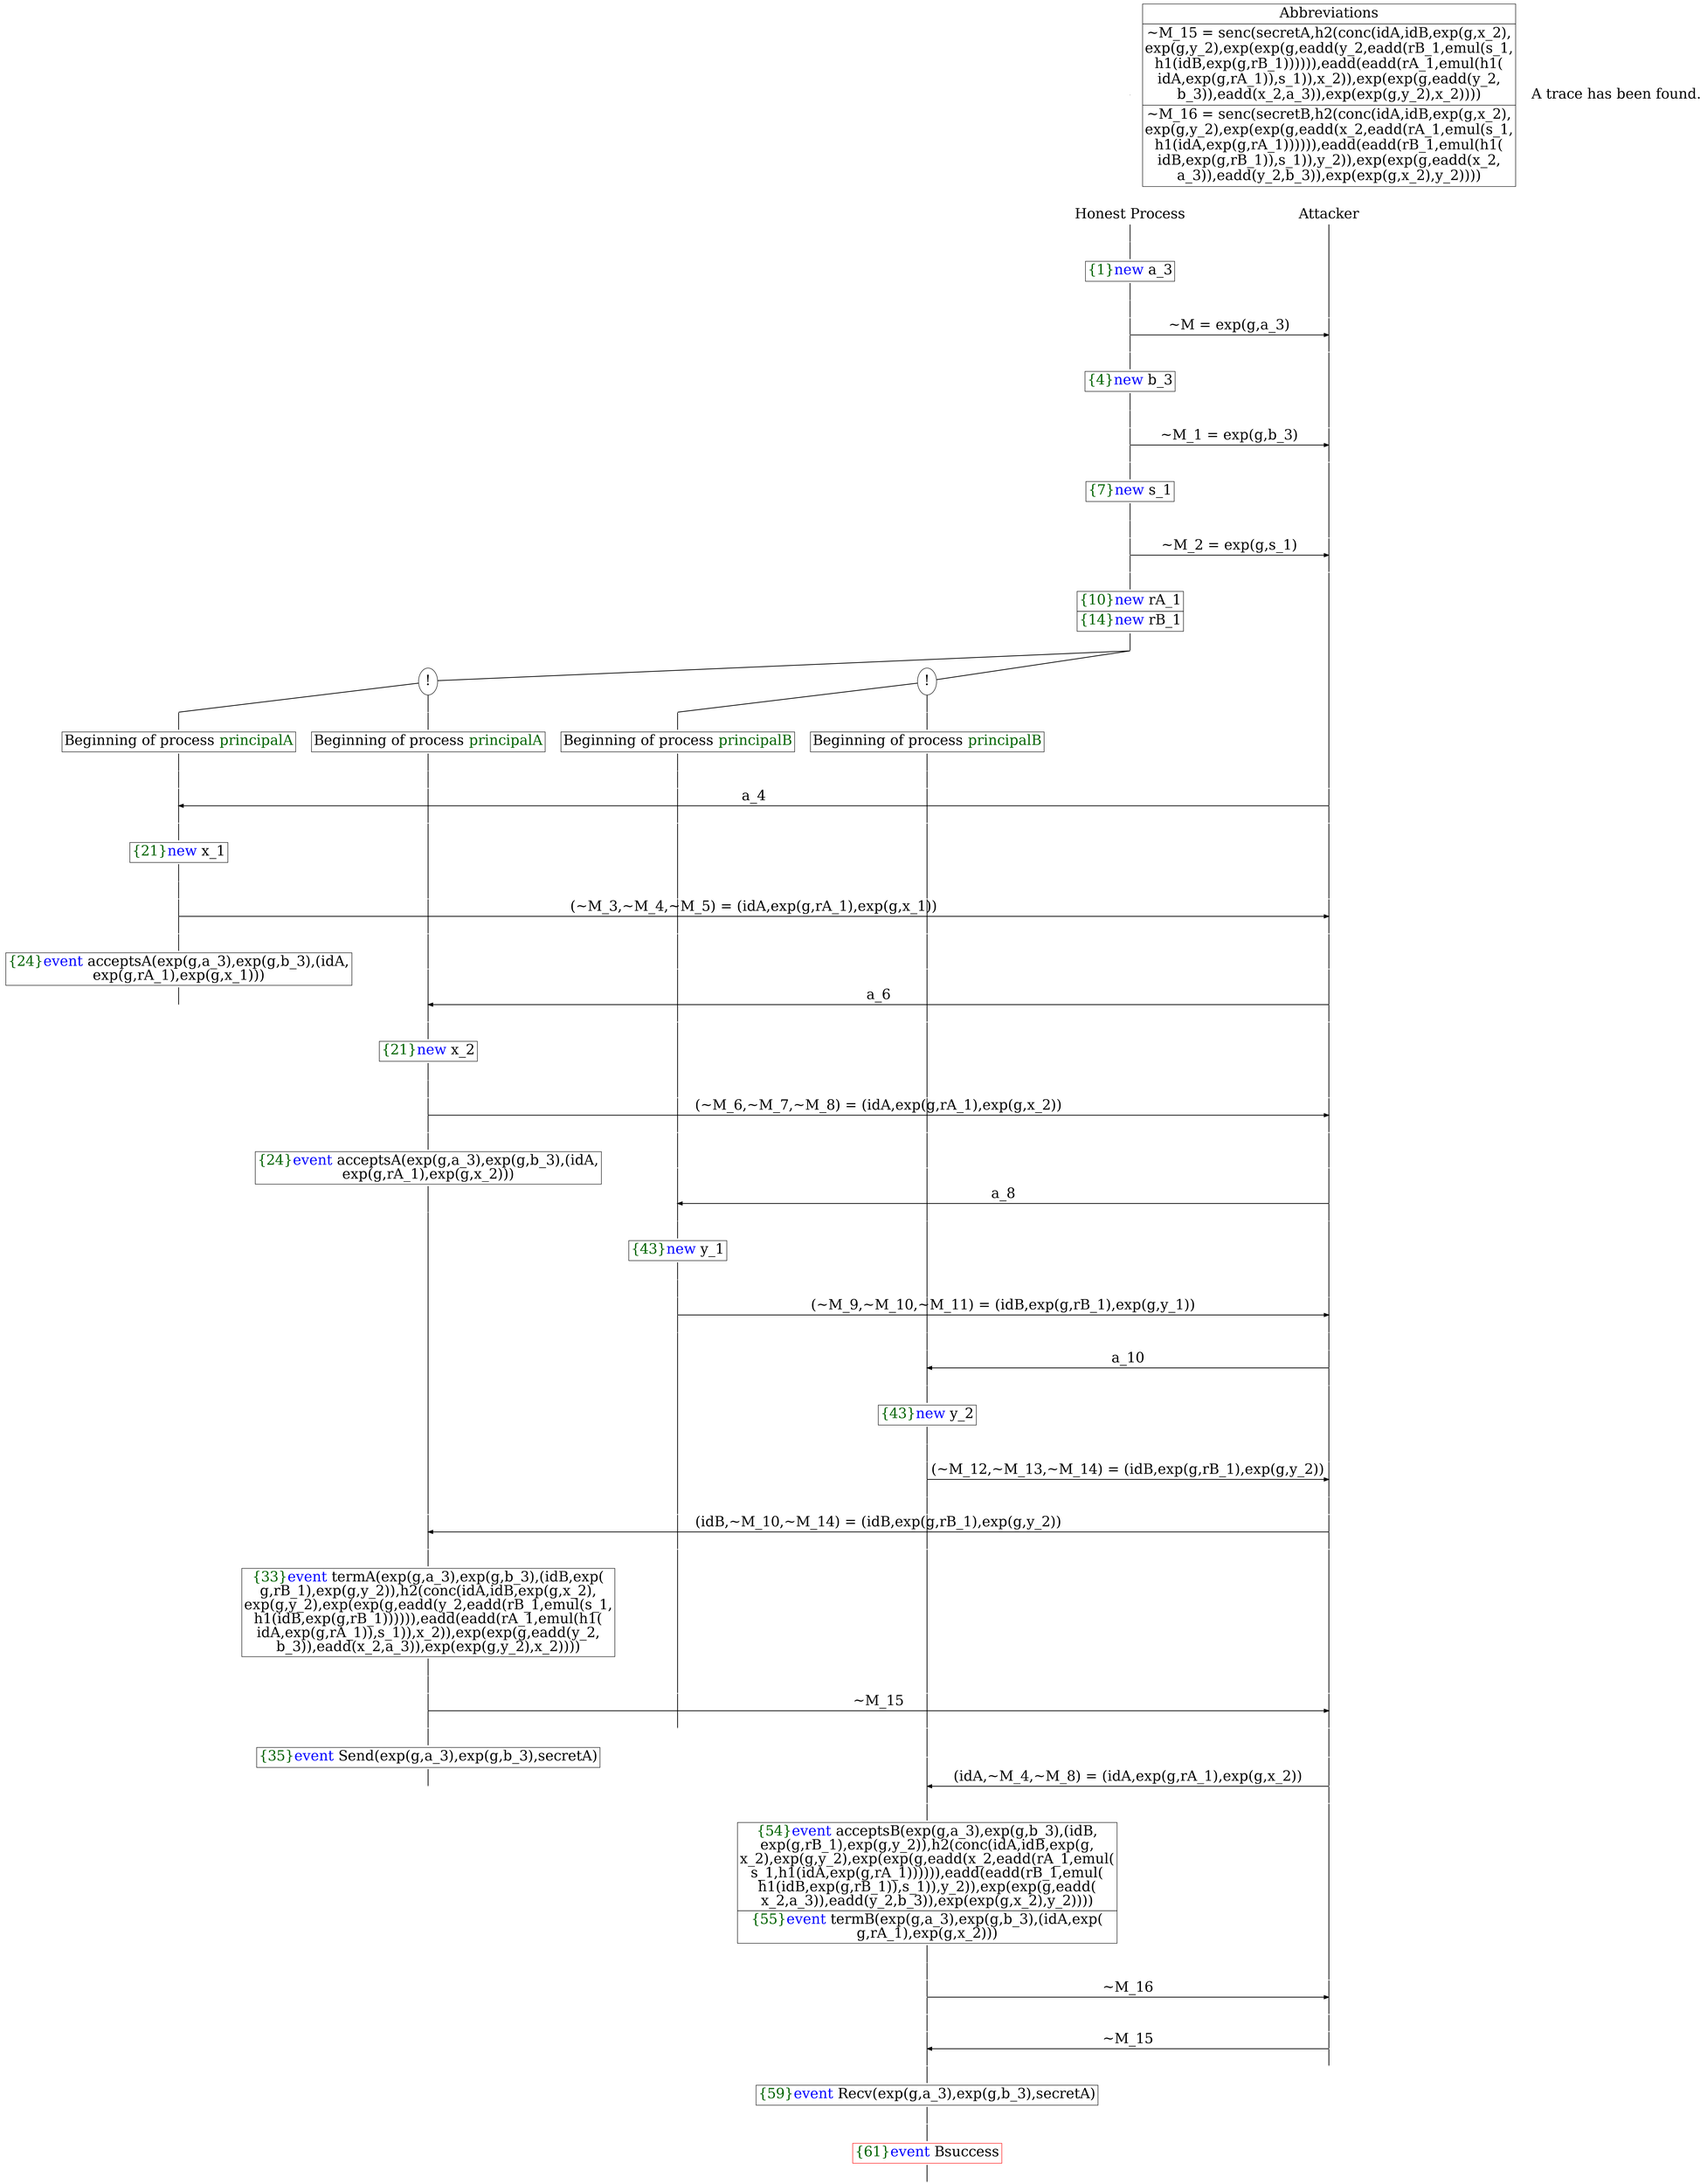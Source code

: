 digraph {
graph [ordering = out]
edge [arrowhead = none, penwidth = 1.6, fontsize = 30]
node [shape = point, width = 0, height = 0, fontsize = 30]
Trace<br/>
[label = <A trace has been found.<br/>
>, shape = plaintext]
P0__0 [label = "Honest Process", shape = plaintext]
P__0 [label = "Attacker", shape = plaintext]
Trace -> P0__0 [label = "", style = invisible, weight = 100]{rank = same; P0__0 P__0}
P0__0 -> P0__1 [label = <>, weight = 100]
P0__1 -> P0__2 [label = <>, weight = 100]
P0__2 [shape = plaintext, label = <<TABLE BORDER="0" CELLBORDER="1" CELLSPACING="0" CELLPADDING="4"> <TR><TD><FONT COLOR="darkgreen">{1}</FONT><FONT COLOR="blue">new </FONT>a_3</TD></TR></TABLE>>]
P0__2 -> P0__3 [label = <>, weight = 100]
P0__3 -> P0__4 [label = <>, weight = 100]
P__0 -> P__1 [label = <>, weight = 100]
{rank = same; P__1 P0__4}
P0__4 -> P0__5 [label = <>, weight = 100]
P__1 -> P__2 [label = <>, weight = 100]
{rank = same; P__2 P0__5}
P0__5 -> P__2 [label = <~M = exp(g,a_3)>, arrowhead = normal]
P0__5 -> P0__6 [label = <>, weight = 100]
P__2 -> P__3 [label = <>, weight = 100]
{rank = same; P__3 P0__6}
P0__6 -> P0__7 [label = <>, weight = 100]
P0__7 [shape = plaintext, label = <<TABLE BORDER="0" CELLBORDER="1" CELLSPACING="0" CELLPADDING="4"> <TR><TD><FONT COLOR="darkgreen">{4}</FONT><FONT COLOR="blue">new </FONT>b_3</TD></TR></TABLE>>]
P0__7 -> P0__8 [label = <>, weight = 100]
P0__8 -> P0__9 [label = <>, weight = 100]
P__3 -> P__4 [label = <>, weight = 100]
{rank = same; P__4 P0__9}
P0__9 -> P0__10 [label = <>, weight = 100]
P__4 -> P__5 [label = <>, weight = 100]
{rank = same; P__5 P0__10}
P0__10 -> P__5 [label = <~M_1 = exp(g,b_3)>, arrowhead = normal]
P0__10 -> P0__11 [label = <>, weight = 100]
P__5 -> P__6 [label = <>, weight = 100]
{rank = same; P__6 P0__11}
P0__11 -> P0__12 [label = <>, weight = 100]
P0__12 [shape = plaintext, label = <<TABLE BORDER="0" CELLBORDER="1" CELLSPACING="0" CELLPADDING="4"> <TR><TD><FONT COLOR="darkgreen">{7}</FONT><FONT COLOR="blue">new </FONT>s_1</TD></TR></TABLE>>]
P0__12 -> P0__13 [label = <>, weight = 100]
P0__13 -> P0__14 [label = <>, weight = 100]
P__6 -> P__7 [label = <>, weight = 100]
{rank = same; P__7 P0__14}
P0__14 -> P0__15 [label = <>, weight = 100]
P__7 -> P__8 [label = <>, weight = 100]
{rank = same; P__8 P0__15}
P0__15 -> P__8 [label = <~M_2 = exp(g,s_1)>, arrowhead = normal]
P0__15 -> P0__16 [label = <>, weight = 100]
P__8 -> P__9 [label = <>, weight = 100]
{rank = same; P__9 P0__16}
P0__16 -> P0__17 [label = <>, weight = 100]
P0__17 [shape = plaintext, label = <<TABLE BORDER="0" CELLBORDER="1" CELLSPACING="0" CELLPADDING="4"> <TR><TD><FONT COLOR="darkgreen">{10}</FONT><FONT COLOR="blue">new </FONT>rA_1</TD></TR><TR><TD><FONT COLOR="darkgreen">{14}</FONT><FONT COLOR="blue">new </FONT>rB_1</TD></TR></TABLE>>]
P0__17 -> P0__18 [label = <>, weight = 100]
/*RPar */
P0__18 -> P0_1__18 [label = <>]
P0__18 -> P0_0__18 [label = <>]
P0__18 [label = "", fixedsize = false, width = 0, height = 0, shape = none]
{rank = same; P0_0__18 P0_1__18}
P0_0__18 [label = "!", shape = ellipse]
{rank = same; P0_0_1__18 P0_0_0__18}
P0_0_1__18 [label = "", fixedsize = false, width = 0, height = 0, shape = none]
P0_0__18 -> P0_0_1__18 [label = <>]
P0_0_0__18 [label = "", fixedsize = false, width = 0, height = 0, shape = none]
P0_0__18 -> P0_0_0__18 [label = <>]
P0_0_0__18 -> P0_0_0__19 [label = <>, weight = 100]
P0_0_0__19 [shape = plaintext, label = <<TABLE BORDER="0" CELLBORDER="1" CELLSPACING="0" CELLPADDING="4"> <TR><TD>Beginning of process <FONT COLOR="darkgreen">principalB</FONT></TD></TR></TABLE>>]
P0_0_0__19 -> P0_0_0__20 [label = <>, weight = 100]
P0_0_1__18 -> P0_0_1__19 [label = <>, weight = 100]
P0_0_1__19 [shape = plaintext, label = <<TABLE BORDER="0" CELLBORDER="1" CELLSPACING="0" CELLPADDING="4"> <TR><TD>Beginning of process <FONT COLOR="darkgreen">principalB</FONT></TD></TR></TABLE>>]
P0_0_1__19 -> P0_0_1__20 [label = <>, weight = 100]
P0_1__18 [label = "!", shape = ellipse]
{rank = same; P0_1_1__18 P0_1_0__18}
P0_1_1__18 [label = "", fixedsize = false, width = 0, height = 0, shape = none]
P0_1__18 -> P0_1_1__18 [label = <>]
P0_1_0__18 [label = "", fixedsize = false, width = 0, height = 0, shape = none]
P0_1__18 -> P0_1_0__18 [label = <>]
P0_1_0__18 -> P0_1_0__19 [label = <>, weight = 100]
P0_1_0__19 [shape = plaintext, label = <<TABLE BORDER="0" CELLBORDER="1" CELLSPACING="0" CELLPADDING="4"> <TR><TD>Beginning of process <FONT COLOR="darkgreen">principalA</FONT></TD></TR></TABLE>>]
P0_1_0__19 -> P0_1_0__20 [label = <>, weight = 100]
P0_1_1__18 -> P0_1_1__19 [label = <>, weight = 100]
P0_1_1__19 [shape = plaintext, label = <<TABLE BORDER="0" CELLBORDER="1" CELLSPACING="0" CELLPADDING="4"> <TR><TD>Beginning of process <FONT COLOR="darkgreen">principalA</FONT></TD></TR></TABLE>>]
P0_1_1__19 -> P0_1_1__20 [label = <>, weight = 100]
P0_1_1__20 -> P0_1_1__21 [label = <>, weight = 100]
P0_1_0__20 -> P0_1_0__21 [label = <>, weight = 100]
P0_0_1__20 -> P0_0_1__21 [label = <>, weight = 100]
P0_0_0__20 -> P0_0_0__21 [label = <>, weight = 100]
P__9 -> P__10 [label = <>, weight = 100]
{rank = same; P__10 P0_0_0__21 P0_0_1__21 P0_1_0__21 P0_1_1__21}
P0_1_1__21 -> P0_1_1__22 [label = <>, weight = 100]
P__10 -> P__11 [label = <>, weight = 100]
{rank = same; P__11 P0_1_1__22}
P0_1_1__22 -> P__11 [label = <a_4>, dir = back, arrowhead = normal]
P0_1_1__22 -> P0_1_1__23 [label = <>, weight = 100]
P0_1_0__21 -> P0_1_0__22 [label = <>, weight = 100]
P0_0_1__21 -> P0_0_1__22 [label = <>, weight = 100]
P0_0_0__21 -> P0_0_0__22 [label = <>, weight = 100]
P__11 -> P__12 [label = <>, weight = 100]
{rank = same; P__12 P0_0_0__22 P0_0_1__22 P0_1_0__22 P0_1_1__23}
P0_1_1__23 -> P0_1_1__24 [label = <>, weight = 100]
P0_1_1__24 [shape = plaintext, label = <<TABLE BORDER="0" CELLBORDER="1" CELLSPACING="0" CELLPADDING="4"> <TR><TD><FONT COLOR="darkgreen">{21}</FONT><FONT COLOR="blue">new </FONT>x_1</TD></TR></TABLE>>]
P0_1_1__24 -> P0_1_1__25 [label = <>, weight = 100]
P0_1_1__25 -> P0_1_1__26 [label = <>, weight = 100]
P0_1_0__22 -> P0_1_0__23 [label = <>, weight = 100]
P0_0_1__22 -> P0_0_1__23 [label = <>, weight = 100]
P0_0_0__22 -> P0_0_0__23 [label = <>, weight = 100]
P__12 -> P__13 [label = <>, weight = 100]
{rank = same; P__13 P0_0_0__23 P0_0_1__23 P0_1_0__23 P0_1_1__26}
P0_1_1__26 -> P0_1_1__27 [label = <>, weight = 100]
P__13 -> P__14 [label = <>, weight = 100]
{rank = same; P__14 P0_1_1__27}
P0_1_1__27 -> P__14 [label = <(~M_3,~M_4,~M_5) = (idA,exp(g,rA_1),exp(g,x_1))>, arrowhead = normal]
P0_1_1__27 -> P0_1_1__28 [label = <>, weight = 100]
P0_1_0__23 -> P0_1_0__24 [label = <>, weight = 100]
P0_0_1__23 -> P0_0_1__24 [label = <>, weight = 100]
P0_0_0__23 -> P0_0_0__24 [label = <>, weight = 100]
P__14 -> P__15 [label = <>, weight = 100]
{rank = same; P__15 P0_0_0__24 P0_0_1__24 P0_1_0__24 P0_1_1__28}
P0_1_1__28 -> P0_1_1__29 [label = <>, weight = 100]
P0_1_1__29 [shape = plaintext, label = <<TABLE BORDER="0" CELLBORDER="1" CELLSPACING="0" CELLPADDING="4"> <TR><TD><FONT COLOR="darkgreen">{24}</FONT><FONT COLOR="blue">event</FONT> acceptsA(exp(g,a_3),exp(g,b_3),(idA,<br/>
exp(g,rA_1),exp(g,x_1)))</TD></TR></TABLE>>]
P0_1_1__29 -> P0_1_1__30 [label = <>, weight = 100]
P0_1_0__24 -> P0_1_0__25 [label = <>, weight = 100]
P0_0_1__24 -> P0_0_1__25 [label = <>, weight = 100]
P0_0_0__24 -> P0_0_0__25 [label = <>, weight = 100]
P__15 -> P__16 [label = <>, weight = 100]
{rank = same; P__16 P0_0_0__25 P0_0_1__25 P0_1_0__25}
P0_1_0__25 -> P0_1_0__26 [label = <>, weight = 100]
P__16 -> P__17 [label = <>, weight = 100]
{rank = same; P__17 P0_1_0__26}
P0_1_0__26 -> P__17 [label = <a_6>, dir = back, arrowhead = normal]
P0_1_0__26 -> P0_1_0__27 [label = <>, weight = 100]
P0_0_1__25 -> P0_0_1__26 [label = <>, weight = 100]
P0_0_0__25 -> P0_0_0__26 [label = <>, weight = 100]
P__17 -> P__18 [label = <>, weight = 100]
{rank = same; P__18 P0_0_0__26 P0_0_1__26 P0_1_0__27}
P0_1_0__27 -> P0_1_0__28 [label = <>, weight = 100]
P0_1_0__28 [shape = plaintext, label = <<TABLE BORDER="0" CELLBORDER="1" CELLSPACING="0" CELLPADDING="4"> <TR><TD><FONT COLOR="darkgreen">{21}</FONT><FONT COLOR="blue">new </FONT>x_2</TD></TR></TABLE>>]
P0_1_0__28 -> P0_1_0__29 [label = <>, weight = 100]
P0_1_0__29 -> P0_1_0__30 [label = <>, weight = 100]
P0_0_1__26 -> P0_0_1__27 [label = <>, weight = 100]
P0_0_0__26 -> P0_0_0__27 [label = <>, weight = 100]
P__18 -> P__19 [label = <>, weight = 100]
{rank = same; P__19 P0_0_0__27 P0_0_1__27 P0_1_0__30}
P0_1_0__30 -> P0_1_0__31 [label = <>, weight = 100]
P__19 -> P__20 [label = <>, weight = 100]
{rank = same; P__20 P0_1_0__31}
P0_1_0__31 -> P__20 [label = <(~M_6,~M_7,~M_8) = (idA,exp(g,rA_1),exp(g,x_2))>, arrowhead = normal]
P0_1_0__31 -> P0_1_0__32 [label = <>, weight = 100]
P0_0_1__27 -> P0_0_1__28 [label = <>, weight = 100]
P0_0_0__27 -> P0_0_0__28 [label = <>, weight = 100]
P__20 -> P__21 [label = <>, weight = 100]
{rank = same; P__21 P0_0_0__28 P0_0_1__28 P0_1_0__32}
P0_1_0__32 -> P0_1_0__33 [label = <>, weight = 100]
P0_1_0__33 [shape = plaintext, label = <<TABLE BORDER="0" CELLBORDER="1" CELLSPACING="0" CELLPADDING="4"> <TR><TD><FONT COLOR="darkgreen">{24}</FONT><FONT COLOR="blue">event</FONT> acceptsA(exp(g,a_3),exp(g,b_3),(idA,<br/>
exp(g,rA_1),exp(g,x_2)))</TD></TR></TABLE>>]
P0_1_0__33 -> P0_1_0__34 [label = <>, weight = 100]
P0_0_1__28 -> P0_0_1__29 [label = <>, weight = 100]
P0_0_0__28 -> P0_0_0__29 [label = <>, weight = 100]
P__21 -> P__22 [label = <>, weight = 100]
{rank = same; P__22 P0_0_0__29 P0_0_1__29}
P0_0_1__29 -> P0_0_1__30 [label = <>, weight = 100]
P__22 -> P__23 [label = <>, weight = 100]
{rank = same; P__23 P0_0_1__30}
P0_0_1__30 -> P__23 [label = <a_8>, dir = back, arrowhead = normal]
P0_0_1__30 -> P0_0_1__31 [label = <>, weight = 100]
P0_0_0__29 -> P0_0_0__30 [label = <>, weight = 100]
P__23 -> P__24 [label = <>, weight = 100]
{rank = same; P__24 P0_0_0__30 P0_0_1__31}
P0_0_1__31 -> P0_0_1__32 [label = <>, weight = 100]
P0_0_1__32 [shape = plaintext, label = <<TABLE BORDER="0" CELLBORDER="1" CELLSPACING="0" CELLPADDING="4"> <TR><TD><FONT COLOR="darkgreen">{43}</FONT><FONT COLOR="blue">new </FONT>y_1</TD></TR></TABLE>>]
P0_0_1__32 -> P0_0_1__33 [label = <>, weight = 100]
P0_0_1__33 -> P0_0_1__34 [label = <>, weight = 100]
P0_0_0__30 -> P0_0_0__31 [label = <>, weight = 100]
P__24 -> P__25 [label = <>, weight = 100]
{rank = same; P__25 P0_0_0__31 P0_0_1__34}
P0_0_1__34 -> P0_0_1__35 [label = <>, weight = 100]
P__25 -> P__26 [label = <>, weight = 100]
{rank = same; P__26 P0_0_1__35}
P0_0_1__35 -> P__26 [label = <(~M_9,~M_10,~M_11) = (idB,exp(g,rB_1),exp(g,y_1))>, arrowhead = normal]
P0_0_1__35 -> P0_0_1__36 [label = <>, weight = 100]
P0_0_0__31 -> P0_0_0__32 [label = <>, weight = 100]
P__26 -> P__27 [label = <>, weight = 100]
{rank = same; P__27 P0_0_0__32 P0_0_1__36}
P0_0_0__32 -> P0_0_0__33 [label = <>, weight = 100]
P__27 -> P__28 [label = <>, weight = 100]
{rank = same; P__28 P0_0_0__33}
P0_0_0__33 -> P0_0_0__34 [label = <>, weight = 100]
P__28 -> P__29 [label = <>, weight = 100]
{rank = same; P__29 P0_0_0__34}
P0_0_0__34 -> P__29 [label = <a_10>, dir = back, arrowhead = normal]
P0_0_0__34 -> P0_0_0__35 [label = <>, weight = 100]
P__29 -> P__30 [label = <>, weight = 100]
{rank = same; P__30 P0_0_0__35}
P0_0_0__35 -> P0_0_0__36 [label = <>, weight = 100]
P0_0_0__36 [shape = plaintext, label = <<TABLE BORDER="0" CELLBORDER="1" CELLSPACING="0" CELLPADDING="4"> <TR><TD><FONT COLOR="darkgreen">{43}</FONT><FONT COLOR="blue">new </FONT>y_2</TD></TR></TABLE>>]
P0_0_0__36 -> P0_0_0__37 [label = <>, weight = 100]
P0_0_0__37 -> P0_0_0__38 [label = <>, weight = 100]
P__30 -> P__31 [label = <>, weight = 100]
{rank = same; P__31 P0_0_0__38}
P0_0_0__38 -> P0_0_0__39 [label = <>, weight = 100]
P__31 -> P__32 [label = <>, weight = 100]
{rank = same; P__32 P0_0_0__39}
P0_0_0__39 -> P__32 [label = <(~M_12,~M_13,~M_14) = (idB,exp(g,rB_1),exp(g,y_2))>, arrowhead = normal]
P0_0_0__39 -> P0_0_0__40 [label = <>, weight = 100]
P__32 -> P__33 [label = <>, weight = 100]
{rank = same; P__33 P0_0_0__40}
P0_1_0__34 -> P0_1_0__35 [label = <>, weight = 100]
P0_0_1__36 -> P0_0_1__37 [label = <>, weight = 100]
P0_0_0__40 -> P0_0_0__41 [label = <>, weight = 100]
P__33 -> P__34 [label = <>, weight = 100]
{rank = same; P__34 P0_0_0__41 P0_0_1__37 P0_1_0__35}
P0_1_0__35 -> P0_1_0__36 [label = <>, weight = 100]
P__34 -> P__35 [label = <>, weight = 100]
{rank = same; P__35 P0_1_0__36}
P0_1_0__36 -> P__35 [label = <(idB,~M_10,~M_14) = (idB,exp(g,rB_1),exp(g,y_2))>, dir = back, arrowhead = normal]
P0_1_0__36 -> P0_1_0__37 [label = <>, weight = 100]
P0_0_1__37 -> P0_0_1__38 [label = <>, weight = 100]
P0_0_0__41 -> P0_0_0__42 [label = <>, weight = 100]
P__35 -> P__36 [label = <>, weight = 100]
{rank = same; P__36 P0_0_0__42 P0_0_1__38 P0_1_0__37}
P0_1_0__37 -> P0_1_0__38 [label = <>, weight = 100]
P0_1_0__38 [shape = plaintext, label = <<TABLE BORDER="0" CELLBORDER="1" CELLSPACING="0" CELLPADDING="4"> <TR><TD><FONT COLOR="darkgreen">{33}</FONT><FONT COLOR="blue">event</FONT> termA(exp(g,a_3),exp(g,b_3),(idB,exp(<br/>
g,rB_1),exp(g,y_2)),h2(conc(idA,idB,exp(g,x_2),<br/>
exp(g,y_2),exp(exp(g,eadd(y_2,eadd(rB_1,emul(s_1,<br/>
h1(idB,exp(g,rB_1)))))),eadd(eadd(rA_1,emul(h1(<br/>
idA,exp(g,rA_1)),s_1)),x_2)),exp(exp(g,eadd(y_2,<br/>
b_3)),eadd(x_2,a_3)),exp(exp(g,y_2),x_2))))</TD></TR></TABLE>>]
P0_1_0__38 -> P0_1_0__39 [label = <>, weight = 100]
P0_1_0__39 -> P0_1_0__40 [label = <>, weight = 100]
P0_0_1__38 -> P0_0_1__39 [label = <>, weight = 100]
P0_0_0__42 -> P0_0_0__43 [label = <>, weight = 100]
P__36 -> P__37 [label = <>, weight = 100]
{rank = same; P__37 P0_0_0__43 P0_0_1__39 P0_1_0__40}
P0_1_0__40 -> P0_1_0__41 [label = <>, weight = 100]
P__37 -> P__38 [label = <>, weight = 100]
{rank = same; P__38 P0_1_0__41}
P0_1_0__41 -> P__38 [label = <~M_15>, arrowhead = normal]
P0_1_0__41 -> P0_1_0__42 [label = <>, weight = 100]
P0_0_1__39 -> P0_0_1__40 [label = <>, weight = 100]
P0_0_0__43 -> P0_0_0__44 [label = <>, weight = 100]
P__38 -> P__39 [label = <>, weight = 100]
{rank = same; P__39 P0_0_0__44 P0_0_1__40 P0_1_0__42}
P0_1_0__42 -> P0_1_0__43 [label = <>, weight = 100]
P0_1_0__43 [shape = plaintext, label = <<TABLE BORDER="0" CELLBORDER="1" CELLSPACING="0" CELLPADDING="4"> <TR><TD><FONT COLOR="darkgreen">{35}</FONT><FONT COLOR="blue">event</FONT> Send(exp(g,a_3),exp(g,b_3),secretA)</TD></TR></TABLE>>]
P0_1_0__43 -> P0_1_0__44 [label = <>, weight = 100]
P0_0_0__44 -> P0_0_0__45 [label = <>, weight = 100]
P__39 -> P__40 [label = <>, weight = 100]
{rank = same; P__40 P0_0_0__45}
P0_0_0__45 -> P0_0_0__46 [label = <>, weight = 100]
P__40 -> P__41 [label = <>, weight = 100]
{rank = same; P__41 P0_0_0__46}
P0_0_0__46 -> P__41 [label = <(idA,~M_4,~M_8) = (idA,exp(g,rA_1),exp(g,x_2))>, dir = back, arrowhead = normal]
P0_0_0__46 -> P0_0_0__47 [label = <>, weight = 100]
P__41 -> P__42 [label = <>, weight = 100]
{rank = same; P__42 P0_0_0__47}
P0_0_0__47 -> P0_0_0__48 [label = <>, weight = 100]
P0_0_0__48 [shape = plaintext, label = <<TABLE BORDER="0" CELLBORDER="1" CELLSPACING="0" CELLPADDING="4"> <TR><TD><FONT COLOR="darkgreen">{54}</FONT><FONT COLOR="blue">event</FONT> acceptsB(exp(g,a_3),exp(g,b_3),(idB,<br/>
exp(g,rB_1),exp(g,y_2)),h2(conc(idA,idB,exp(g,<br/>
x_2),exp(g,y_2),exp(exp(g,eadd(x_2,eadd(rA_1,emul(<br/>
s_1,h1(idA,exp(g,rA_1)))))),eadd(eadd(rB_1,emul(<br/>
h1(idB,exp(g,rB_1)),s_1)),y_2)),exp(exp(g,eadd(<br/>
x_2,a_3)),eadd(y_2,b_3)),exp(exp(g,x_2),y_2))))<br/>
</TD></TR><TR><TD><FONT COLOR="darkgreen">{55}</FONT><FONT COLOR="blue">event</FONT> termB(exp(g,a_3),exp(g,b_3),(idA,exp(<br/>
g,rA_1),exp(g,x_2)))</TD></TR></TABLE>>]
P0_0_0__48 -> P0_0_0__49 [label = <>, weight = 100]
P0_0_0__49 -> P0_0_0__50 [label = <>, weight = 100]
P__42 -> P__43 [label = <>, weight = 100]
{rank = same; P__43 P0_0_0__50}
P0_0_0__50 -> P0_0_0__51 [label = <>, weight = 100]
P__43 -> P__44 [label = <>, weight = 100]
{rank = same; P__44 P0_0_0__51}
P0_0_0__51 -> P__44 [label = <~M_16>, arrowhead = normal]
P0_0_0__51 -> P0_0_0__52 [label = <>, weight = 100]
P__44 -> P__45 [label = <>, weight = 100]
{rank = same; P__45 P0_0_0__52}
P0_0_0__52 -> P0_0_0__53 [label = <>, weight = 100]
P__45 -> P__46 [label = <>, weight = 100]
{rank = same; P__46 P0_0_0__53}
P0_0_0__53 -> P0_0_0__54 [label = <>, weight = 100]
P__46 -> P__47 [label = <>, weight = 100]
{rank = same; P__47 P0_0_0__54}
P0_0_0__54 -> P__47 [label = <~M_15>, dir = back, arrowhead = normal]
P0_0_0__54 -> P0_0_0__55 [label = <>, weight = 100]
P__47 -> P__48 [label = <>, weight = 100]
{rank = same; P__48 P0_0_0__55}
P0_0_0__55 -> P0_0_0__56 [label = <>, weight = 100]
P0_0_0__56 [shape = plaintext, label = <<TABLE BORDER="0" CELLBORDER="1" CELLSPACING="0" CELLPADDING="4"> <TR><TD><FONT COLOR="darkgreen">{59}</FONT><FONT COLOR="blue">event</FONT> Recv(exp(g,a_3),exp(g,b_3),secretA)</TD></TR></TABLE>>]
P0_0_0__56 -> P0_0_0__57 [label = <>, weight = 100]
P0_0_0__57 -> P0_0_0__58 [label = <>, weight = 100]
P0_0_0__58 [color = red, shape = plaintext, label = <<TABLE BORDER="0" CELLBORDER="1" CELLSPACING="0" CELLPADDING="4"> <TR><TD><FONT COLOR="darkgreen">{61}</FONT><FONT COLOR="blue">event</FONT> Bsuccess</TD></TR></TABLE>>]
P0_0_0__58 -> P0_0_0__59 [label = <>, weight = 100]
Abbrev [shape = plaintext, label = <<TABLE BORDER="0" CELLBORDER="1" CELLSPACING="0" CELLPADDING="4"><TR> <TD> Abbreviations </TD></TR><TR><TD>~M_15 = senc(secretA,h2(conc(idA,idB,exp(g,x_2),<br/>
exp(g,y_2),exp(exp(g,eadd(y_2,eadd(rB_1,emul(s_1,<br/>
h1(idB,exp(g,rB_1)))))),eadd(eadd(rA_1,emul(h1(<br/>
idA,exp(g,rA_1)),s_1)),x_2)),exp(exp(g,eadd(y_2,<br/>
b_3)),eadd(x_2,a_3)),exp(exp(g,y_2),x_2))))</TD></TR><TR><TD>~M_16 = senc(secretB,h2(conc(idA,idB,exp(g,x_2),<br/>
exp(g,y_2),exp(exp(g,eadd(x_2,eadd(rA_1,emul(s_1,<br/>
h1(idA,exp(g,rA_1)))))),eadd(eadd(rB_1,emul(h1(<br/>
idB,exp(g,rB_1)),s_1)),y_2)),exp(exp(g,eadd(x_2,<br/>
a_3)),eadd(y_2,b_3)),exp(exp(g,x_2),y_2))))</TD></TR></TABLE>>]Abbrev -> P__0 [style = invisible, weight =100]}